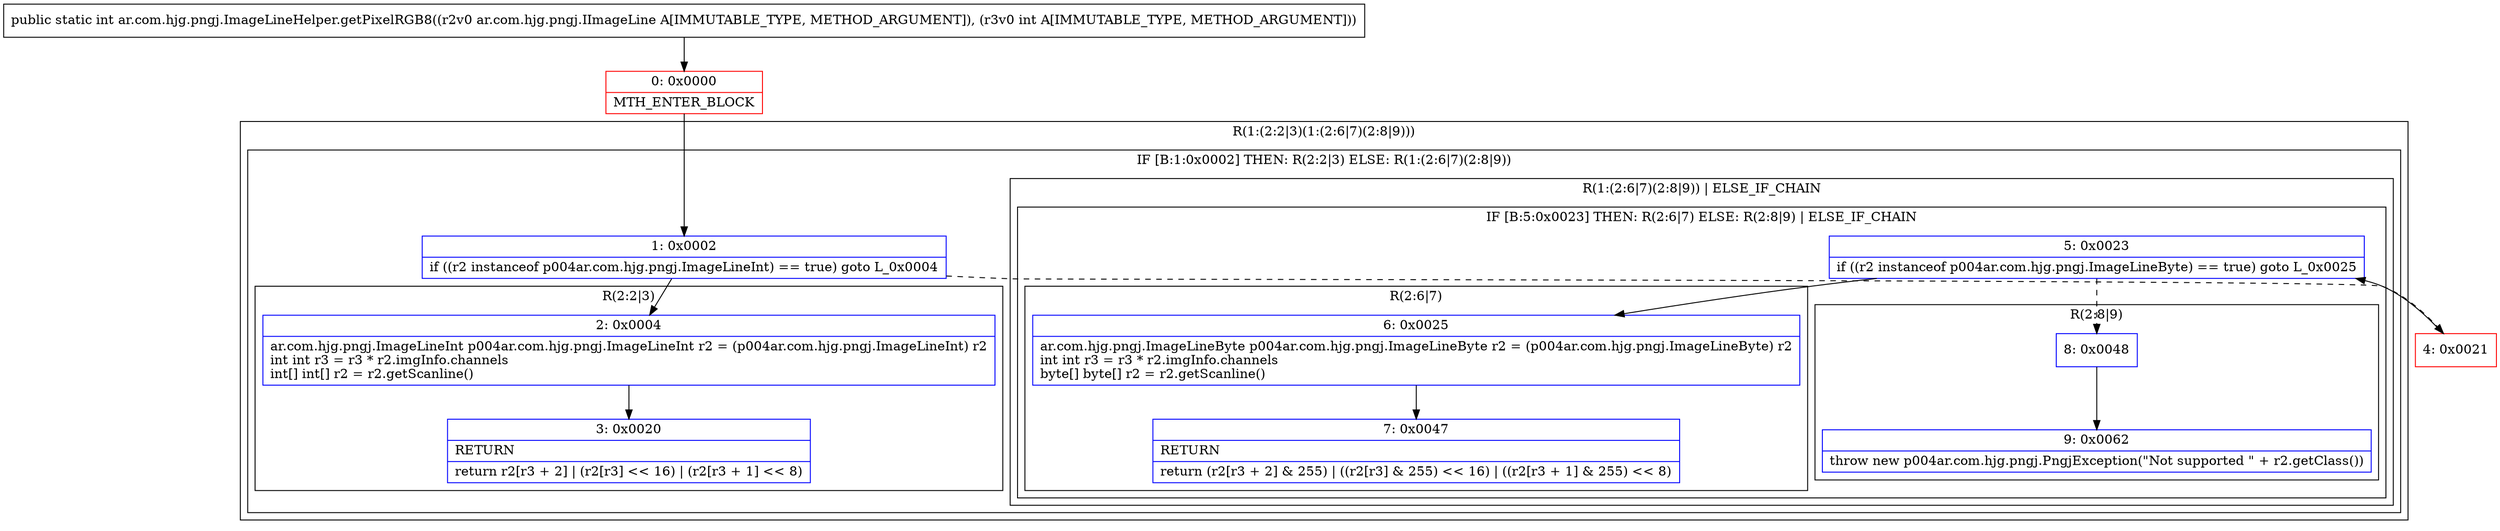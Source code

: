 digraph "CFG forar.com.hjg.pngj.ImageLineHelper.getPixelRGB8(Lar\/com\/hjg\/pngj\/IImageLine;I)I" {
subgraph cluster_Region_1585526044 {
label = "R(1:(2:2|3)(1:(2:6|7)(2:8|9)))";
node [shape=record,color=blue];
subgraph cluster_IfRegion_876626685 {
label = "IF [B:1:0x0002] THEN: R(2:2|3) ELSE: R(1:(2:6|7)(2:8|9))";
node [shape=record,color=blue];
Node_1 [shape=record,label="{1\:\ 0x0002|if ((r2 instanceof p004ar.com.hjg.pngj.ImageLineInt) == true) goto L_0x0004\l}"];
subgraph cluster_Region_140786682 {
label = "R(2:2|3)";
node [shape=record,color=blue];
Node_2 [shape=record,label="{2\:\ 0x0004|ar.com.hjg.pngj.ImageLineInt p004ar.com.hjg.pngj.ImageLineInt r2 = (p004ar.com.hjg.pngj.ImageLineInt) r2\lint int r3 = r3 * r2.imgInfo.channels\lint[] int[] r2 = r2.getScanline()\l}"];
Node_3 [shape=record,label="{3\:\ 0x0020|RETURN\l|return r2[r3 + 2] \| (r2[r3] \<\< 16) \| (r2[r3 + 1] \<\< 8)\l}"];
}
subgraph cluster_Region_1618138455 {
label = "R(1:(2:6|7)(2:8|9)) | ELSE_IF_CHAIN\l";
node [shape=record,color=blue];
subgraph cluster_IfRegion_1583230114 {
label = "IF [B:5:0x0023] THEN: R(2:6|7) ELSE: R(2:8|9) | ELSE_IF_CHAIN\l";
node [shape=record,color=blue];
Node_5 [shape=record,label="{5\:\ 0x0023|if ((r2 instanceof p004ar.com.hjg.pngj.ImageLineByte) == true) goto L_0x0025\l}"];
subgraph cluster_Region_1941018924 {
label = "R(2:6|7)";
node [shape=record,color=blue];
Node_6 [shape=record,label="{6\:\ 0x0025|ar.com.hjg.pngj.ImageLineByte p004ar.com.hjg.pngj.ImageLineByte r2 = (p004ar.com.hjg.pngj.ImageLineByte) r2\lint int r3 = r3 * r2.imgInfo.channels\lbyte[] byte[] r2 = r2.getScanline()\l}"];
Node_7 [shape=record,label="{7\:\ 0x0047|RETURN\l|return (r2[r3 + 2] & 255) \| ((r2[r3] & 255) \<\< 16) \| ((r2[r3 + 1] & 255) \<\< 8)\l}"];
}
subgraph cluster_Region_161536928 {
label = "R(2:8|9)";
node [shape=record,color=blue];
Node_8 [shape=record,label="{8\:\ 0x0048}"];
Node_9 [shape=record,label="{9\:\ 0x0062|throw new p004ar.com.hjg.pngj.PngjException(\"Not supported \" + r2.getClass())\l}"];
}
}
}
}
}
Node_0 [shape=record,color=red,label="{0\:\ 0x0000|MTH_ENTER_BLOCK\l}"];
Node_4 [shape=record,color=red,label="{4\:\ 0x0021}"];
MethodNode[shape=record,label="{public static int ar.com.hjg.pngj.ImageLineHelper.getPixelRGB8((r2v0 ar.com.hjg.pngj.IImageLine A[IMMUTABLE_TYPE, METHOD_ARGUMENT]), (r3v0 int A[IMMUTABLE_TYPE, METHOD_ARGUMENT])) }"];
MethodNode -> Node_0;
Node_1 -> Node_2;
Node_1 -> Node_4[style=dashed];
Node_2 -> Node_3;
Node_5 -> Node_6;
Node_5 -> Node_8[style=dashed];
Node_6 -> Node_7;
Node_8 -> Node_9;
Node_0 -> Node_1;
Node_4 -> Node_5;
}

